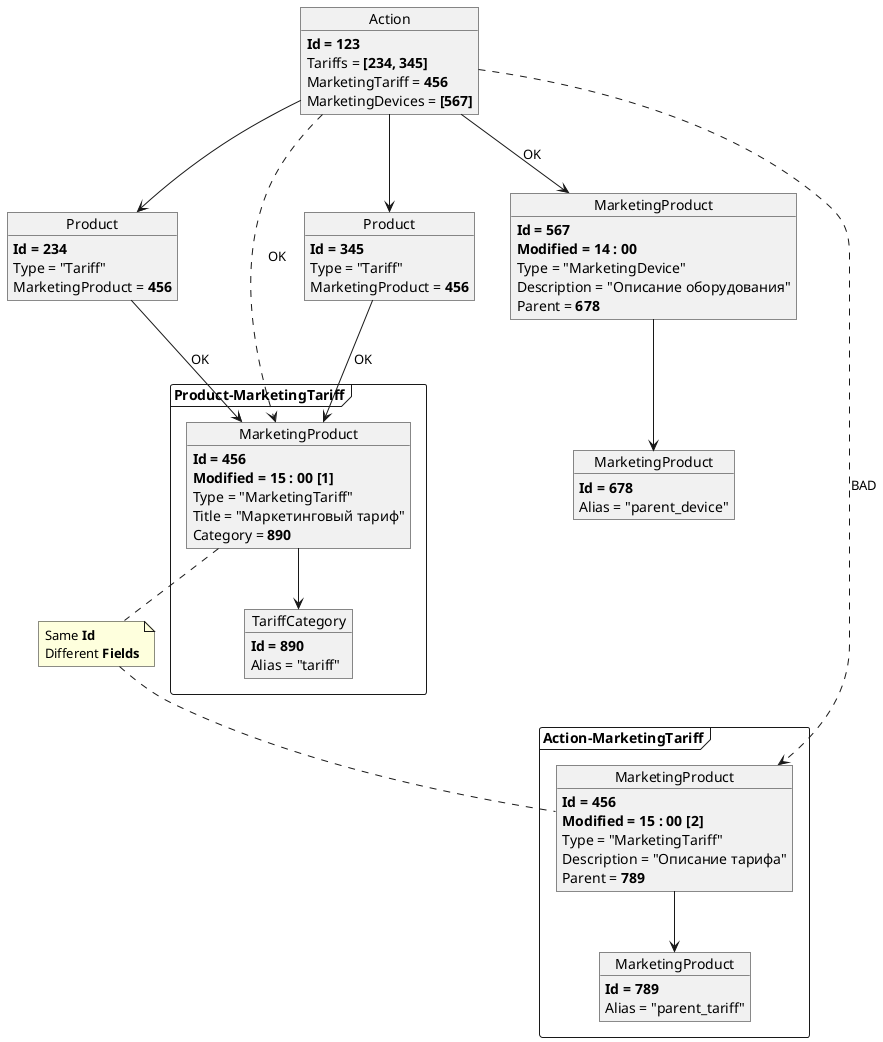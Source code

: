 @startuml AllowedRelations

object Action {
  <b>Id = 123
  Tariffs = <b>[234, 345]
  MarketingTariff = <b>456
  MarketingDevices = <b>[567]
}

object "Product" as Tariff1 {
  <b>Id = 234
  Type = "Tariff"
  MarketingProduct = <b>456
}

object "Product" as Tariff2 {
  <b>Id = 345
  Type = "Tariff"
  MarketingProduct = <b>456
}

package "Product-MarketingTariff" <<Frame>> {
  object "MarketingProduct" as MarketingTariff {
    <b>Id = 456
    <b>Modified = 15 : 00 [1]
    Type = "MarketingTariff"
    Title = "Маркетинговый тариф"
    Category = <b>890
  }

  object TariffCategory {
    <b>Id = 890
    Alias = "tariff"
  }
}



package "Action-MarketingTariff" <<Frame>> {
  object "MarketingProduct" as MarketingTariff1 {
    <b>Id = 456
    <b>Modified = 15 : 00 [2]
    Type = "MarketingTariff"
    Description = "Описание тарифа"
    Parent = <b>789
  }

  object "MarketingProduct" as MarketingTariffParent {
    <b>Id = 789
    Alias = "parent_tariff"
  }
}

object "MarketingProduct" as MarketingDevice {
  <b>Id = 567
  <b>Modified = 14 : 00
  Type = "MarketingDevice"
  Description = "Описание оборудования"
  Parent = <b>678
}

object "MarketingProduct" as MarketingDeviceParent {
  <b>Id = 678
  Alias = "parent_device"
}

Action --> Tariff1
Action --> Tariff2
Action ..> MarketingTariff : OK
Action ..> MarketingTariff1 : BAD
Tariff1 --> MarketingTariff : OK
Tariff2 --> MarketingTariff : OK
Action --> MarketingDevice : OK
MarketingTariff --> TariffCategory
MarketingDevice --> MarketingDeviceParent
MarketingTariff1 --> MarketingTariffParent

note "Same <b>Id</b>\nDifferent <b>Fields</b>" as Note
MarketingTariff .. Note
Note .. MarketingTariff1

@enduml
